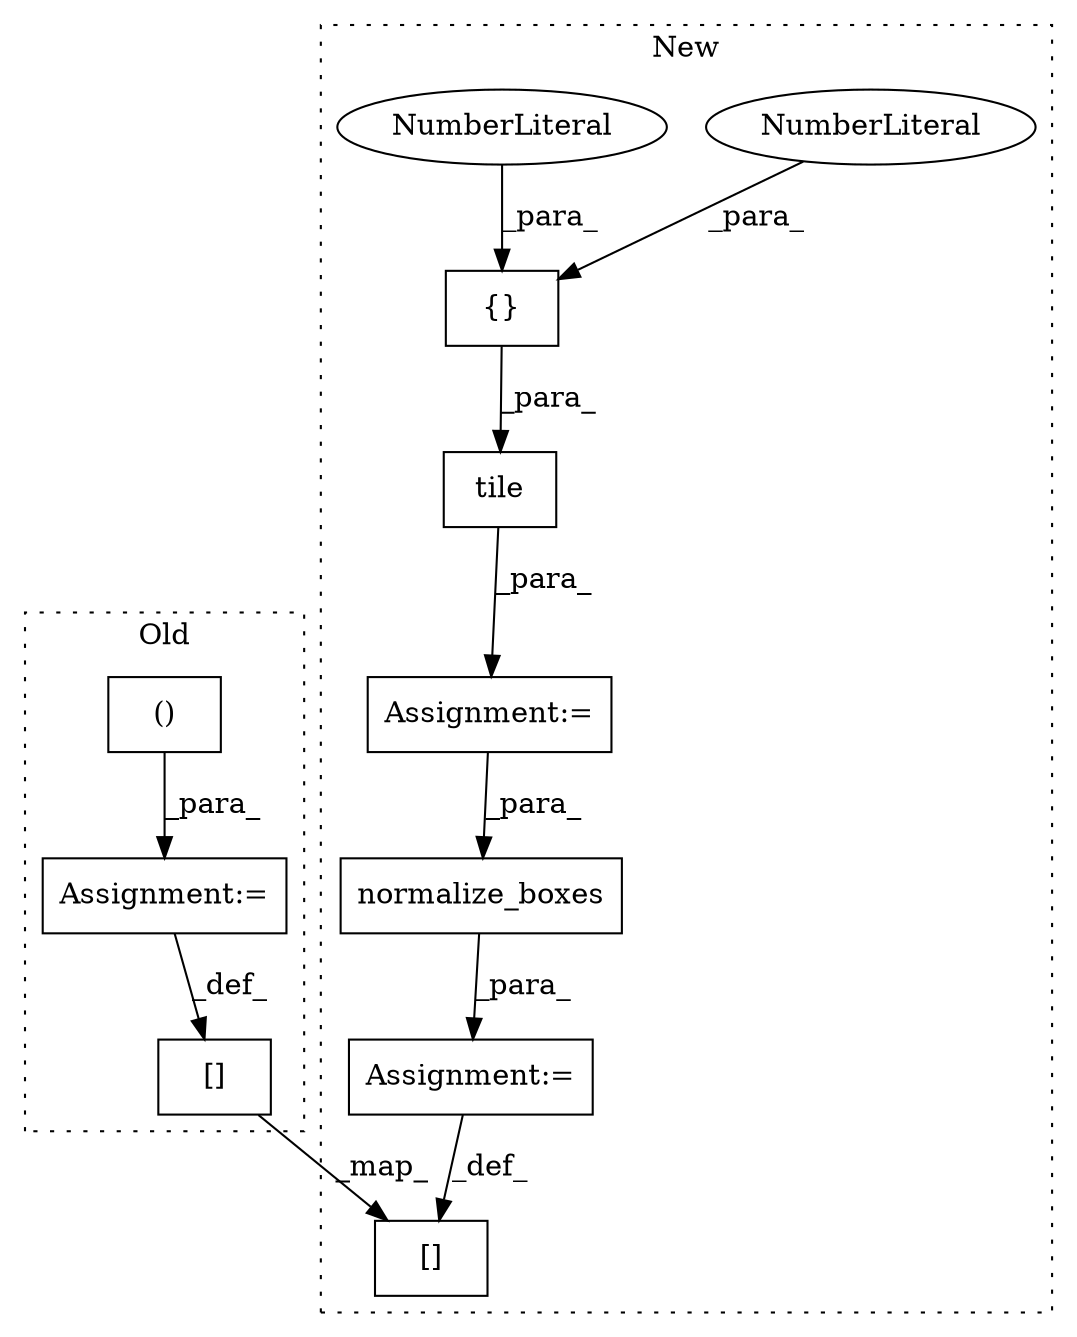 digraph G {
subgraph cluster0 {
1 [label="()" a="106" s="4979" l="36" shape="box"];
3 [label="[]" a="2" s="6778,6795" l="7,1" shape="box"];
10 [label="Assignment:=" a="7" s="5037" l="1" shape="box"];
label = "Old";
style="dotted";
}
subgraph cluster1 {
2 [label="normalize_boxes" a="32" s="5266,5346" l="16,1" shape="box"];
4 [label="[]" a="2" s="6714,6731" l="7,1" shape="box"];
5 [label="{}" a="4" s="5227,5231" l="1,1" shape="box"];
6 [label="NumberLiteral" a="34" s="5230" l="1" shape="ellipse"];
7 [label="NumberLiteral" a="34" s="5228" l="1" shape="ellipse"];
8 [label="Assignment:=" a="7" s="5255" l="1" shape="box"];
9 [label="Assignment:=" a="7" s="5139" l="1" shape="box"];
11 [label="tile" a="32" s="5170,5232" l="5,1" shape="box"];
label = "New";
style="dotted";
}
1 -> 10 [label="_para_"];
2 -> 8 [label="_para_"];
3 -> 4 [label="_map_"];
5 -> 11 [label="_para_"];
6 -> 5 [label="_para_"];
7 -> 5 [label="_para_"];
8 -> 4 [label="_def_"];
9 -> 2 [label="_para_"];
10 -> 3 [label="_def_"];
11 -> 9 [label="_para_"];
}